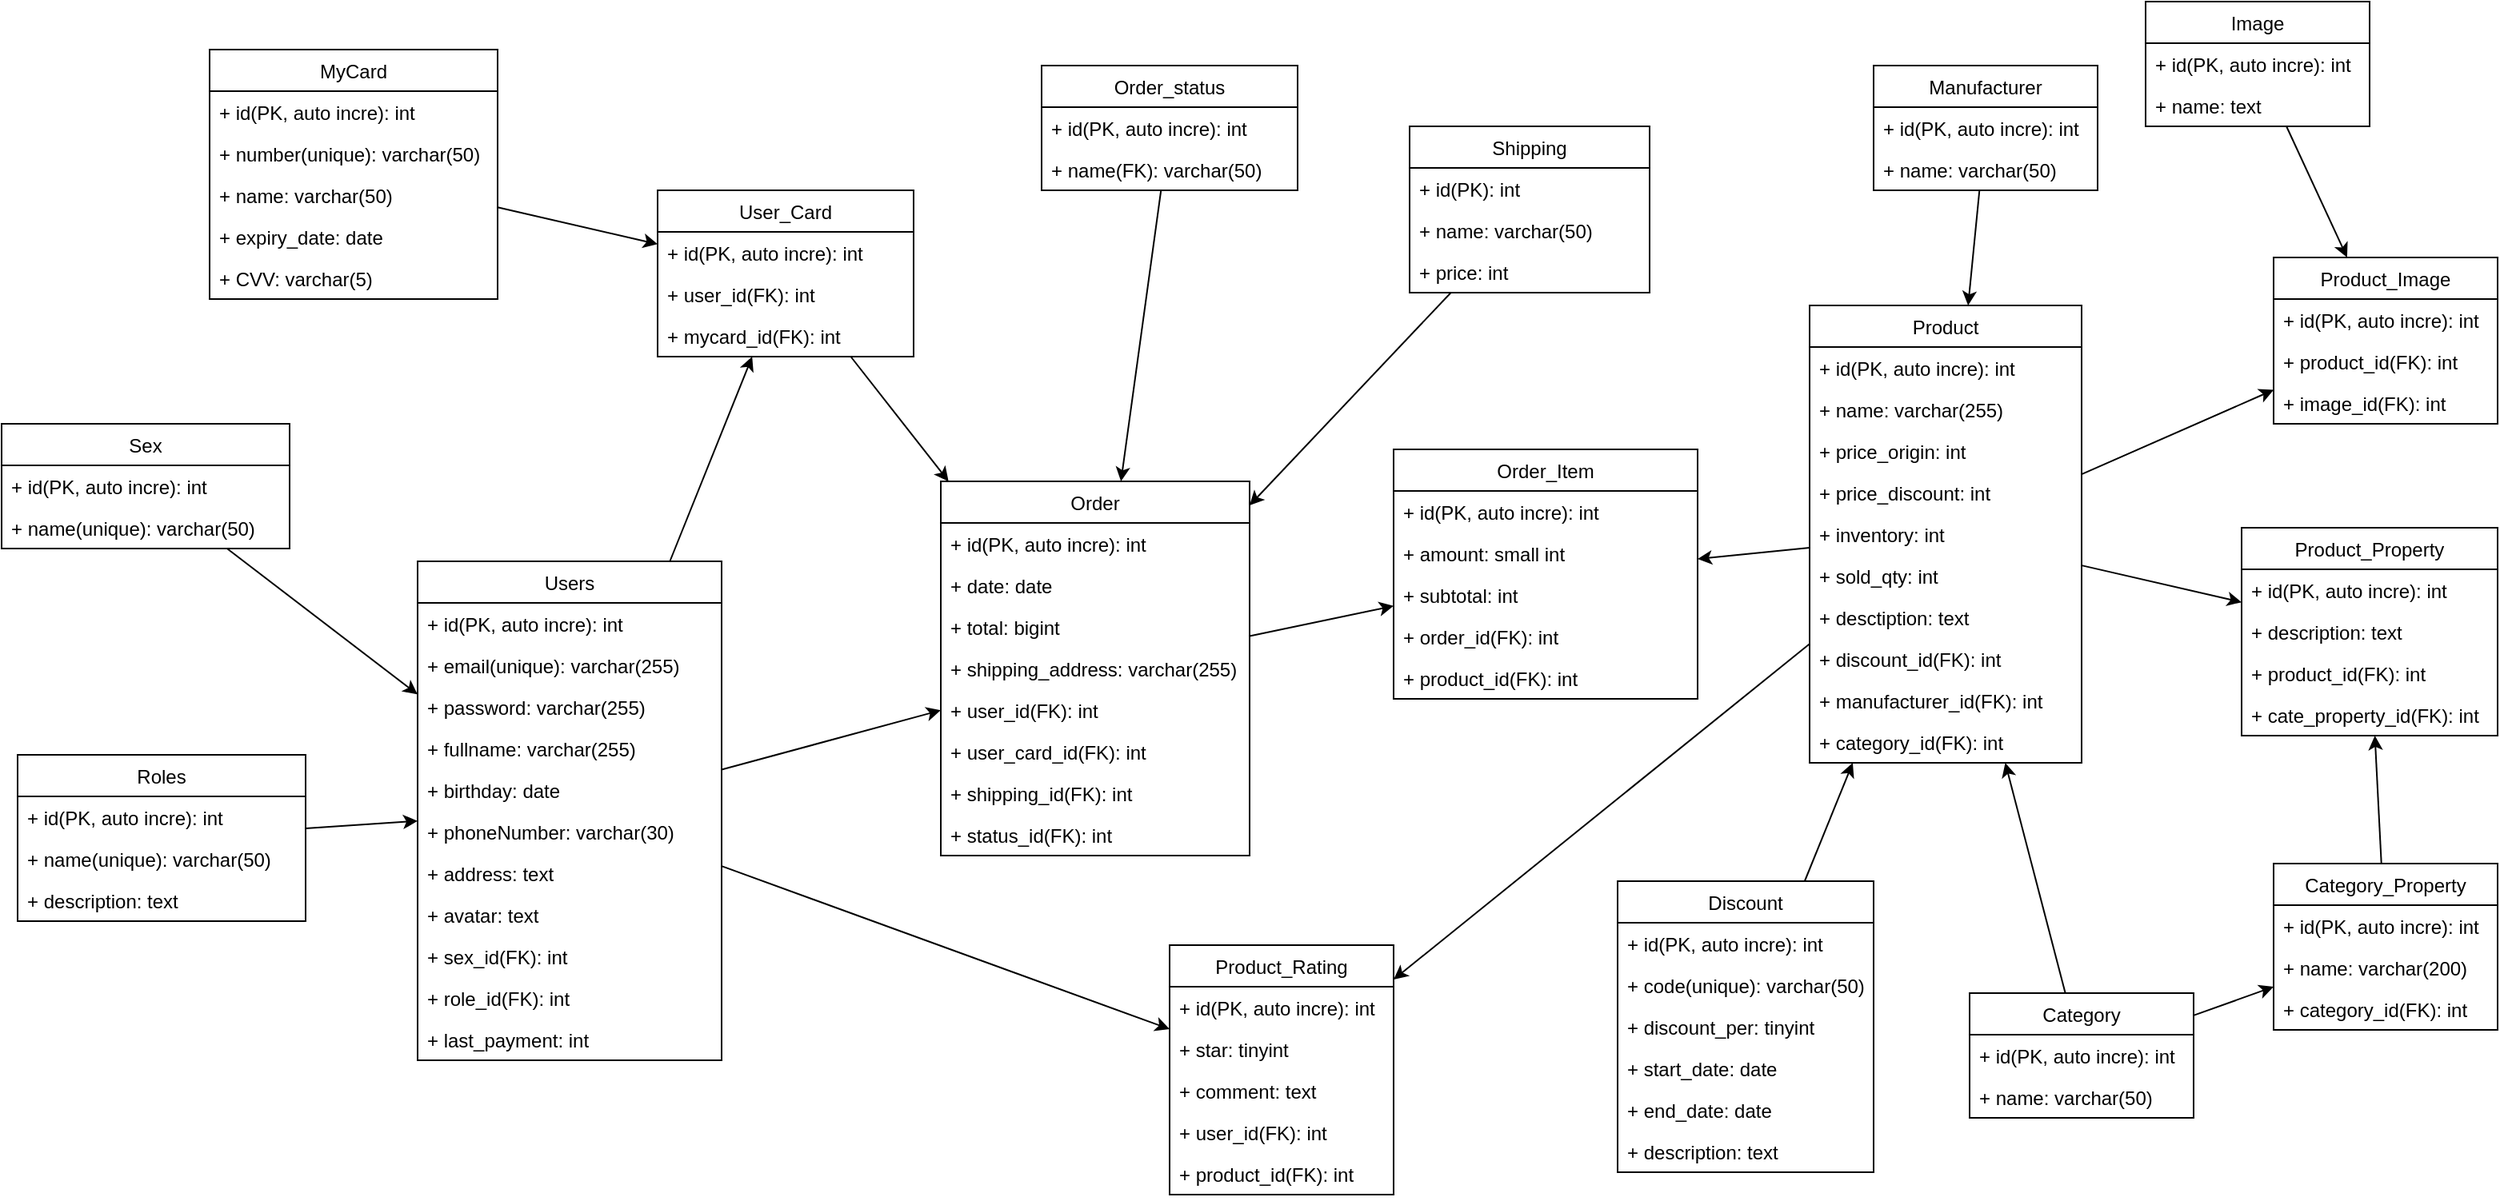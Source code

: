 <mxfile version="20.8.21" type="device"><diagram id="pCCXOSY00g3fwWu3y9kj" name="Page-1"><mxGraphModel dx="1434" dy="707" grid="0" gridSize="10" guides="1" tooltips="1" connect="1" arrows="1" fold="1" page="1" pageScale="1" pageWidth="1654" pageHeight="1169" math="0" shadow="0"><root><mxCell id="0"/><mxCell id="1" parent="0"/><mxCell id="ByuE5IIOljSIj743Fonj-1" value="Users" style="swimlane;fontStyle=0;childLayout=stackLayout;horizontal=1;startSize=26;fillColor=none;horizontalStack=0;resizeParent=1;resizeParentMax=0;resizeLast=0;collapsible=1;marginBottom=0;" parent="1" vertex="1"><mxGeometry x="320" y="360" width="190" height="312" as="geometry"/></mxCell><mxCell id="ByuE5IIOljSIj743Fonj-2" value="+ id(PK, auto incre): int" style="text;strokeColor=none;fillColor=none;align=left;verticalAlign=top;spacingLeft=4;spacingRight=4;overflow=hidden;rotatable=0;points=[[0,0.5],[1,0.5]];portConstraint=eastwest;" parent="ByuE5IIOljSIj743Fonj-1" vertex="1"><mxGeometry y="26" width="190" height="26" as="geometry"/></mxCell><mxCell id="ByuE5IIOljSIj743Fonj-3" value="+ email(unique): varchar(255)" style="text;strokeColor=none;fillColor=none;align=left;verticalAlign=top;spacingLeft=4;spacingRight=4;overflow=hidden;rotatable=0;points=[[0,0.5],[1,0.5]];portConstraint=eastwest;" parent="ByuE5IIOljSIj743Fonj-1" vertex="1"><mxGeometry y="52" width="190" height="26" as="geometry"/></mxCell><mxCell id="ByuE5IIOljSIj743Fonj-4" value="+ password: varchar(255)" style="text;strokeColor=none;fillColor=none;align=left;verticalAlign=top;spacingLeft=4;spacingRight=4;overflow=hidden;rotatable=0;points=[[0,0.5],[1,0.5]];portConstraint=eastwest;" parent="ByuE5IIOljSIj743Fonj-1" vertex="1"><mxGeometry y="78" width="190" height="26" as="geometry"/></mxCell><mxCell id="ByuE5IIOljSIj743Fonj-5" value="+ fullname: varchar(255)" style="text;strokeColor=none;fillColor=none;align=left;verticalAlign=top;spacingLeft=4;spacingRight=4;overflow=hidden;rotatable=0;points=[[0,0.5],[1,0.5]];portConstraint=eastwest;" parent="ByuE5IIOljSIj743Fonj-1" vertex="1"><mxGeometry y="104" width="190" height="26" as="geometry"/></mxCell><mxCell id="ByuE5IIOljSIj743Fonj-9" value="+ birthday: date" style="text;strokeColor=none;fillColor=none;align=left;verticalAlign=top;spacingLeft=4;spacingRight=4;overflow=hidden;rotatable=0;points=[[0,0.5],[1,0.5]];portConstraint=eastwest;" parent="ByuE5IIOljSIj743Fonj-1" vertex="1"><mxGeometry y="130" width="190" height="26" as="geometry"/></mxCell><mxCell id="ByuE5IIOljSIj743Fonj-6" value="+ phoneNumber: varchar(30)" style="text;strokeColor=none;fillColor=none;align=left;verticalAlign=top;spacingLeft=4;spacingRight=4;overflow=hidden;rotatable=0;points=[[0,0.5],[1,0.5]];portConstraint=eastwest;" parent="ByuE5IIOljSIj743Fonj-1" vertex="1"><mxGeometry y="156" width="190" height="26" as="geometry"/></mxCell><mxCell id="ByuE5IIOljSIj743Fonj-21" value="+ address: text" style="text;strokeColor=none;fillColor=none;align=left;verticalAlign=top;spacingLeft=4;spacingRight=4;overflow=hidden;rotatable=0;points=[[0,0.5],[1,0.5]];portConstraint=eastwest;" parent="ByuE5IIOljSIj743Fonj-1" vertex="1"><mxGeometry y="182" width="190" height="26" as="geometry"/></mxCell><mxCell id="WHbIZeG-tZngDObk2_3S-6" value="+ avatar: text" style="text;strokeColor=none;fillColor=none;align=left;verticalAlign=top;spacingLeft=4;spacingRight=4;overflow=hidden;rotatable=0;points=[[0,0.5],[1,0.5]];portConstraint=eastwest;" parent="ByuE5IIOljSIj743Fonj-1" vertex="1"><mxGeometry y="208" width="190" height="26" as="geometry"/></mxCell><mxCell id="ByuE5IIOljSIj743Fonj-7" value="+ sex_id(FK): int " style="text;strokeColor=none;fillColor=none;align=left;verticalAlign=top;spacingLeft=4;spacingRight=4;overflow=hidden;rotatable=0;points=[[0,0.5],[1,0.5]];portConstraint=eastwest;" parent="ByuE5IIOljSIj743Fonj-1" vertex="1"><mxGeometry y="234" width="190" height="26" as="geometry"/></mxCell><mxCell id="ByuE5IIOljSIj743Fonj-42" value="+ role_id(FK): int " style="text;strokeColor=none;fillColor=none;align=left;verticalAlign=top;spacingLeft=4;spacingRight=4;overflow=hidden;rotatable=0;points=[[0,0.5],[1,0.5]];portConstraint=eastwest;" parent="ByuE5IIOljSIj743Fonj-1" vertex="1"><mxGeometry y="260" width="190" height="26" as="geometry"/></mxCell><mxCell id="WHbIZeG-tZngDObk2_3S-40" value="+ last_payment: int " style="text;strokeColor=none;fillColor=none;align=left;verticalAlign=top;spacingLeft=4;spacingRight=4;overflow=hidden;rotatable=0;points=[[0,0.5],[1,0.5]];portConstraint=eastwest;" parent="ByuE5IIOljSIj743Fonj-1" vertex="1"><mxGeometry y="286" width="190" height="26" as="geometry"/></mxCell><mxCell id="ByuE5IIOljSIj743Fonj-10" value="Sex" style="swimlane;fontStyle=0;childLayout=stackLayout;horizontal=1;startSize=26;fillColor=none;horizontalStack=0;resizeParent=1;resizeParentMax=0;resizeLast=0;collapsible=1;marginBottom=0;" parent="1" vertex="1"><mxGeometry x="60" y="274" width="180" height="78" as="geometry"/></mxCell><mxCell id="ByuE5IIOljSIj743Fonj-11" value="+ id(PK, auto incre): int" style="text;strokeColor=none;fillColor=none;align=left;verticalAlign=top;spacingLeft=4;spacingRight=4;overflow=hidden;rotatable=0;points=[[0,0.5],[1,0.5]];portConstraint=eastwest;" parent="ByuE5IIOljSIj743Fonj-10" vertex="1"><mxGeometry y="26" width="180" height="26" as="geometry"/></mxCell><mxCell id="ByuE5IIOljSIj743Fonj-12" value="+ name(unique): varchar(50)" style="text;strokeColor=none;fillColor=none;align=left;verticalAlign=top;spacingLeft=4;spacingRight=4;overflow=hidden;rotatable=0;points=[[0,0.5],[1,0.5]];portConstraint=eastwest;" parent="ByuE5IIOljSIj743Fonj-10" vertex="1"><mxGeometry y="52" width="180" height="26" as="geometry"/></mxCell><mxCell id="ByuE5IIOljSIj743Fonj-27" value="" style="endArrow=classic;html=1;rounded=0;" parent="1" source="ByuE5IIOljSIj743Fonj-10" target="ByuE5IIOljSIj743Fonj-1" edge="1"><mxGeometry width="50" height="50" relative="1" as="geometry"><mxPoint x="621.9" y="95.184" as="sourcePoint"/><mxPoint x="677" y="55.99" as="targetPoint"/></mxGeometry></mxCell><mxCell id="ByuE5IIOljSIj743Fonj-39" value="Roles" style="swimlane;fontStyle=0;childLayout=stackLayout;horizontal=1;startSize=26;fillColor=none;horizontalStack=0;resizeParent=1;resizeParentMax=0;resizeLast=0;collapsible=1;marginBottom=0;" parent="1" vertex="1"><mxGeometry x="70" y="481" width="180" height="104" as="geometry"/></mxCell><mxCell id="ByuE5IIOljSIj743Fonj-40" value="+ id(PK, auto incre): int" style="text;strokeColor=none;fillColor=none;align=left;verticalAlign=top;spacingLeft=4;spacingRight=4;overflow=hidden;rotatable=0;points=[[0,0.5],[1,0.5]];portConstraint=eastwest;" parent="ByuE5IIOljSIj743Fonj-39" vertex="1"><mxGeometry y="26" width="180" height="26" as="geometry"/></mxCell><mxCell id="ByuE5IIOljSIj743Fonj-41" value="+ name(unique): varchar(50)" style="text;strokeColor=none;fillColor=none;align=left;verticalAlign=top;spacingLeft=4;spacingRight=4;overflow=hidden;rotatable=0;points=[[0,0.5],[1,0.5]];portConstraint=eastwest;" parent="ByuE5IIOljSIj743Fonj-39" vertex="1"><mxGeometry y="52" width="180" height="26" as="geometry"/></mxCell><mxCell id="ByuE5IIOljSIj743Fonj-44" value="+ description: text" style="text;strokeColor=none;fillColor=none;align=left;verticalAlign=top;spacingLeft=4;spacingRight=4;overflow=hidden;rotatable=0;points=[[0,0.5],[1,0.5]];portConstraint=eastwest;" parent="ByuE5IIOljSIj743Fonj-39" vertex="1"><mxGeometry y="78" width="180" height="26" as="geometry"/></mxCell><mxCell id="ByuE5IIOljSIj743Fonj-43" value="" style="endArrow=classic;html=1;rounded=0;" parent="1" source="ByuE5IIOljSIj743Fonj-39" target="ByuE5IIOljSIj743Fonj-1" edge="1"><mxGeometry width="50" height="50" relative="1" as="geometry"><mxPoint x="202.34" y="31.7" as="sourcePoint"/><mxPoint x="248.48" y="98.018" as="targetPoint"/></mxGeometry></mxCell><mxCell id="ByuE5IIOljSIj743Fonj-45" value="Product" style="swimlane;fontStyle=0;childLayout=stackLayout;horizontal=1;startSize=26;fillColor=none;horizontalStack=0;resizeParent=1;resizeParentMax=0;resizeLast=0;collapsible=1;marginBottom=0;" parent="1" vertex="1"><mxGeometry x="1190" y="200" width="170" height="286" as="geometry"/></mxCell><mxCell id="ByuE5IIOljSIj743Fonj-46" value="+ id(PK, auto incre): int" style="text;strokeColor=none;fillColor=none;align=left;verticalAlign=top;spacingLeft=4;spacingRight=4;overflow=hidden;rotatable=0;points=[[0,0.5],[1,0.5]];portConstraint=eastwest;" parent="ByuE5IIOljSIj743Fonj-45" vertex="1"><mxGeometry y="26" width="170" height="26" as="geometry"/></mxCell><mxCell id="ByuE5IIOljSIj743Fonj-48" value="+ name: varchar(255)" style="text;strokeColor=none;fillColor=none;align=left;verticalAlign=top;spacingLeft=4;spacingRight=4;overflow=hidden;rotatable=0;points=[[0,0.5],[1,0.5]];portConstraint=eastwest;" parent="ByuE5IIOljSIj743Fonj-45" vertex="1"><mxGeometry y="52" width="170" height="26" as="geometry"/></mxCell><mxCell id="ByuE5IIOljSIj743Fonj-52" value="+ price_origin: int" style="text;strokeColor=none;fillColor=none;align=left;verticalAlign=top;spacingLeft=4;spacingRight=4;overflow=hidden;rotatable=0;points=[[0,0.5],[1,0.5]];portConstraint=eastwest;" parent="ByuE5IIOljSIj743Fonj-45" vertex="1"><mxGeometry y="78" width="170" height="26" as="geometry"/></mxCell><mxCell id="WHbIZeG-tZngDObk2_3S-39" value="+ price_discount: int" style="text;strokeColor=none;fillColor=none;align=left;verticalAlign=top;spacingLeft=4;spacingRight=4;overflow=hidden;rotatable=0;points=[[0,0.5],[1,0.5]];portConstraint=eastwest;" parent="ByuE5IIOljSIj743Fonj-45" vertex="1"><mxGeometry y="104" width="170" height="26" as="geometry"/></mxCell><mxCell id="ByuE5IIOljSIj743Fonj-94" value="+ inventory: int" style="text;strokeColor=none;fillColor=none;align=left;verticalAlign=top;spacingLeft=4;spacingRight=4;overflow=hidden;rotatable=0;points=[[0,0.5],[1,0.5]];portConstraint=eastwest;" parent="ByuE5IIOljSIj743Fonj-45" vertex="1"><mxGeometry y="130" width="170" height="26" as="geometry"/></mxCell><mxCell id="uLathXWh0T-gcdPRuInu-1" value="+ sold_qty: int" style="text;strokeColor=none;fillColor=none;align=left;verticalAlign=top;spacingLeft=4;spacingRight=4;overflow=hidden;rotatable=0;points=[[0,0.5],[1,0.5]];portConstraint=eastwest;" parent="ByuE5IIOljSIj743Fonj-45" vertex="1"><mxGeometry y="156" width="170" height="26" as="geometry"/></mxCell><mxCell id="ByuE5IIOljSIj743Fonj-51" value="+ desctiption: text" style="text;strokeColor=none;fillColor=none;align=left;verticalAlign=top;spacingLeft=4;spacingRight=4;overflow=hidden;rotatable=0;points=[[0,0.5],[1,0.5]];portConstraint=eastwest;" parent="ByuE5IIOljSIj743Fonj-45" vertex="1"><mxGeometry y="182" width="170" height="26" as="geometry"/></mxCell><mxCell id="ByuE5IIOljSIj743Fonj-131" value="+ discount_id(FK): int" style="text;strokeColor=none;fillColor=none;align=left;verticalAlign=top;spacingLeft=4;spacingRight=4;overflow=hidden;rotatable=0;points=[[0,0.5],[1,0.5]];portConstraint=eastwest;" parent="ByuE5IIOljSIj743Fonj-45" vertex="1"><mxGeometry y="208" width="170" height="26" as="geometry"/></mxCell><mxCell id="ByuE5IIOljSIj743Fonj-53" value="+ manufacturer_id(FK): int" style="text;strokeColor=none;fillColor=none;align=left;verticalAlign=top;spacingLeft=4;spacingRight=4;overflow=hidden;rotatable=0;points=[[0,0.5],[1,0.5]];portConstraint=eastwest;" parent="ByuE5IIOljSIj743Fonj-45" vertex="1"><mxGeometry y="234" width="170" height="26" as="geometry"/></mxCell><mxCell id="ByuE5IIOljSIj743Fonj-73" value="+ category_id(FK): int" style="text;strokeColor=none;fillColor=none;align=left;verticalAlign=top;spacingLeft=4;spacingRight=4;overflow=hidden;rotatable=0;points=[[0,0.5],[1,0.5]];portConstraint=eastwest;" parent="ByuE5IIOljSIj743Fonj-45" vertex="1"><mxGeometry y="260" width="170" height="26" as="geometry"/></mxCell><mxCell id="ByuE5IIOljSIj743Fonj-55" value="Manufacturer" style="swimlane;fontStyle=0;childLayout=stackLayout;horizontal=1;startSize=26;fillColor=none;horizontalStack=0;resizeParent=1;resizeParentMax=0;resizeLast=0;collapsible=1;marginBottom=0;" parent="1" vertex="1"><mxGeometry x="1230" y="50" width="140" height="78" as="geometry"/></mxCell><mxCell id="ByuE5IIOljSIj743Fonj-56" value="+ id(PK, auto incre): int" style="text;strokeColor=none;fillColor=none;align=left;verticalAlign=top;spacingLeft=4;spacingRight=4;overflow=hidden;rotatable=0;points=[[0,0.5],[1,0.5]];portConstraint=eastwest;" parent="ByuE5IIOljSIj743Fonj-55" vertex="1"><mxGeometry y="26" width="140" height="26" as="geometry"/></mxCell><mxCell id="ByuE5IIOljSIj743Fonj-57" value="+ name: varchar(50)" style="text;strokeColor=none;fillColor=none;align=left;verticalAlign=top;spacingLeft=4;spacingRight=4;overflow=hidden;rotatable=0;points=[[0,0.5],[1,0.5]];portConstraint=eastwest;" parent="ByuE5IIOljSIj743Fonj-55" vertex="1"><mxGeometry y="52" width="140" height="26" as="geometry"/></mxCell><mxCell id="ByuE5IIOljSIj743Fonj-61" value="" style="endArrow=classic;html=1;rounded=0;" parent="1" source="ByuE5IIOljSIj743Fonj-55" target="ByuE5IIOljSIj743Fonj-45" edge="1"><mxGeometry width="50" height="50" relative="1" as="geometry"><mxPoint x="201.62" y="148.616" as="sourcePoint"/><mxPoint x="250" y="164.942" as="targetPoint"/></mxGeometry></mxCell><mxCell id="ByuE5IIOljSIj743Fonj-62" value="Image" style="swimlane;fontStyle=0;childLayout=stackLayout;horizontal=1;startSize=26;fillColor=none;horizontalStack=0;resizeParent=1;resizeParentMax=0;resizeLast=0;collapsible=1;marginBottom=0;" parent="1" vertex="1"><mxGeometry x="1400" y="10" width="140" height="78" as="geometry"/></mxCell><mxCell id="ByuE5IIOljSIj743Fonj-63" value="+ id(PK, auto incre): int" style="text;strokeColor=none;fillColor=none;align=left;verticalAlign=top;spacingLeft=4;spacingRight=4;overflow=hidden;rotatable=0;points=[[0,0.5],[1,0.5]];portConstraint=eastwest;" parent="ByuE5IIOljSIj743Fonj-62" vertex="1"><mxGeometry y="26" width="140" height="26" as="geometry"/></mxCell><mxCell id="ByuE5IIOljSIj743Fonj-64" value="+ name: text" style="text;strokeColor=none;fillColor=none;align=left;verticalAlign=top;spacingLeft=4;spacingRight=4;overflow=hidden;rotatable=0;points=[[0,0.5],[1,0.5]];portConstraint=eastwest;" parent="ByuE5IIOljSIj743Fonj-62" vertex="1"><mxGeometry y="52" width="140" height="26" as="geometry"/></mxCell><mxCell id="ByuE5IIOljSIj743Fonj-65" value="Product_Image" style="swimlane;fontStyle=0;childLayout=stackLayout;horizontal=1;startSize=26;fillColor=none;horizontalStack=0;resizeParent=1;resizeParentMax=0;resizeLast=0;collapsible=1;marginBottom=0;" parent="1" vertex="1"><mxGeometry x="1480" y="170" width="140" height="104" as="geometry"/></mxCell><mxCell id="ByuE5IIOljSIj743Fonj-66" value="+ id(PK, auto incre): int" style="text;strokeColor=none;fillColor=none;align=left;verticalAlign=top;spacingLeft=4;spacingRight=4;overflow=hidden;rotatable=0;points=[[0,0.5],[1,0.5]];portConstraint=eastwest;" parent="ByuE5IIOljSIj743Fonj-65" vertex="1"><mxGeometry y="26" width="140" height="26" as="geometry"/></mxCell><mxCell id="ByuE5IIOljSIj743Fonj-67" value="+ product_id(FK): int" style="text;strokeColor=none;fillColor=none;align=left;verticalAlign=top;spacingLeft=4;spacingRight=4;overflow=hidden;rotatable=0;points=[[0,0.5],[1,0.5]];portConstraint=eastwest;" parent="ByuE5IIOljSIj743Fonj-65" vertex="1"><mxGeometry y="52" width="140" height="26" as="geometry"/></mxCell><mxCell id="ByuE5IIOljSIj743Fonj-72" value="+ image_id(FK): int" style="text;strokeColor=none;fillColor=none;align=left;verticalAlign=top;spacingLeft=4;spacingRight=4;overflow=hidden;rotatable=0;points=[[0,0.5],[1,0.5]];portConstraint=eastwest;" parent="ByuE5IIOljSIj743Fonj-65" vertex="1"><mxGeometry y="78" width="140" height="26" as="geometry"/></mxCell><mxCell id="ByuE5IIOljSIj743Fonj-69" value="" style="endArrow=classic;html=1;rounded=0;" parent="1" source="ByuE5IIOljSIj743Fonj-62" target="ByuE5IIOljSIj743Fonj-65" edge="1"><mxGeometry width="50" height="50" relative="1" as="geometry"><mxPoint x="199.32" y="448.658" as="sourcePoint"/><mxPoint x="360.34" y="466.64" as="targetPoint"/></mxGeometry></mxCell><mxCell id="ByuE5IIOljSIj743Fonj-71" value="" style="endArrow=classic;html=1;rounded=0;" parent="1" source="ByuE5IIOljSIj743Fonj-45" target="ByuE5IIOljSIj743Fonj-65" edge="1"><mxGeometry width="50" height="50" relative="1" as="geometry"><mxPoint x="132.38" y="556.24" as="sourcePoint"/><mxPoint x="186.92" y="591.778" as="targetPoint"/></mxGeometry></mxCell><mxCell id="ByuE5IIOljSIj743Fonj-74" value="Category" style="swimlane;fontStyle=0;childLayout=stackLayout;horizontal=1;startSize=26;fillColor=none;horizontalStack=0;resizeParent=1;resizeParentMax=0;resizeLast=0;collapsible=1;marginBottom=0;" parent="1" vertex="1"><mxGeometry x="1290" y="630" width="140" height="78" as="geometry"/></mxCell><mxCell id="ByuE5IIOljSIj743Fonj-75" value="+ id(PK, auto incre): int" style="text;strokeColor=none;fillColor=none;align=left;verticalAlign=top;spacingLeft=4;spacingRight=4;overflow=hidden;rotatable=0;points=[[0,0.5],[1,0.5]];portConstraint=eastwest;" parent="ByuE5IIOljSIj743Fonj-74" vertex="1"><mxGeometry y="26" width="140" height="26" as="geometry"/></mxCell><mxCell id="ByuE5IIOljSIj743Fonj-76" value="+ name: varchar(50)" style="text;strokeColor=none;fillColor=none;align=left;verticalAlign=top;spacingLeft=4;spacingRight=4;overflow=hidden;rotatable=0;points=[[0,0.5],[1,0.5]];portConstraint=eastwest;" parent="ByuE5IIOljSIj743Fonj-74" vertex="1"><mxGeometry y="52" width="140" height="26" as="geometry"/></mxCell><mxCell id="ByuE5IIOljSIj743Fonj-77" value="" style="endArrow=classic;html=1;rounded=0;" parent="1" source="ByuE5IIOljSIj743Fonj-74" target="ByuE5IIOljSIj743Fonj-45" edge="1"><mxGeometry width="50" height="50" relative="1" as="geometry"><mxPoint x="219.32" y="431.658" as="sourcePoint"/><mxPoint x="280.34" y="468.72" as="targetPoint"/></mxGeometry></mxCell><mxCell id="ByuE5IIOljSIj743Fonj-79" value="Category_Property" style="swimlane;fontStyle=0;childLayout=stackLayout;horizontal=1;startSize=26;fillColor=none;horizontalStack=0;resizeParent=1;resizeParentMax=0;resizeLast=0;collapsible=1;marginBottom=0;" parent="1" vertex="1"><mxGeometry x="1480" y="549" width="140" height="104" as="geometry"/></mxCell><mxCell id="ByuE5IIOljSIj743Fonj-80" value="+ id(PK, auto incre): int" style="text;strokeColor=none;fillColor=none;align=left;verticalAlign=top;spacingLeft=4;spacingRight=4;overflow=hidden;rotatable=0;points=[[0,0.5],[1,0.5]];portConstraint=eastwest;" parent="ByuE5IIOljSIj743Fonj-79" vertex="1"><mxGeometry y="26" width="140" height="26" as="geometry"/></mxCell><mxCell id="ByuE5IIOljSIj743Fonj-82" value="+ name: varchar(200)" style="text;strokeColor=none;fillColor=none;align=left;verticalAlign=top;spacingLeft=4;spacingRight=4;overflow=hidden;rotatable=0;points=[[0,0.5],[1,0.5]];portConstraint=eastwest;" parent="ByuE5IIOljSIj743Fonj-79" vertex="1"><mxGeometry y="52" width="140" height="26" as="geometry"/></mxCell><mxCell id="ByuE5IIOljSIj743Fonj-81" value="+ category_id(FK): int" style="text;strokeColor=none;fillColor=none;align=left;verticalAlign=top;spacingLeft=4;spacingRight=4;overflow=hidden;rotatable=0;points=[[0,0.5],[1,0.5]];portConstraint=eastwest;" parent="ByuE5IIOljSIj743Fonj-79" vertex="1"><mxGeometry y="78" width="140" height="26" as="geometry"/></mxCell><mxCell id="ByuE5IIOljSIj743Fonj-84" value="" style="endArrow=classic;html=1;rounded=0;" parent="1" source="ByuE5IIOljSIj743Fonj-74" target="ByuE5IIOljSIj743Fonj-79" edge="1"><mxGeometry width="50" height="50" relative="1" as="geometry"><mxPoint x="538.489" y="736" as="sourcePoint"/><mxPoint x="440" y="630.795" as="targetPoint"/></mxGeometry></mxCell><mxCell id="ByuE5IIOljSIj743Fonj-85" value="Product_Property" style="swimlane;fontStyle=0;childLayout=stackLayout;horizontal=1;startSize=26;fillColor=none;horizontalStack=0;resizeParent=1;resizeParentMax=0;resizeLast=0;collapsible=1;marginBottom=0;" parent="1" vertex="1"><mxGeometry x="1460" y="339" width="160" height="130" as="geometry"/></mxCell><mxCell id="ByuE5IIOljSIj743Fonj-86" value="+ id(PK, auto incre): int" style="text;strokeColor=none;fillColor=none;align=left;verticalAlign=top;spacingLeft=4;spacingRight=4;overflow=hidden;rotatable=0;points=[[0,0.5],[1,0.5]];portConstraint=eastwest;" parent="ByuE5IIOljSIj743Fonj-85" vertex="1"><mxGeometry y="26" width="160" height="26" as="geometry"/></mxCell><mxCell id="ByuE5IIOljSIj743Fonj-89" value="+ description: text" style="text;strokeColor=none;fillColor=none;align=left;verticalAlign=top;spacingLeft=4;spacingRight=4;overflow=hidden;rotatable=0;points=[[0,0.5],[1,0.5]];portConstraint=eastwest;" parent="ByuE5IIOljSIj743Fonj-85" vertex="1"><mxGeometry y="52" width="160" height="26" as="geometry"/></mxCell><mxCell id="ByuE5IIOljSIj743Fonj-87" value="+ product_id(FK): int" style="text;strokeColor=none;fillColor=none;align=left;verticalAlign=top;spacingLeft=4;spacingRight=4;overflow=hidden;rotatable=0;points=[[0,0.5],[1,0.5]];portConstraint=eastwest;" parent="ByuE5IIOljSIj743Fonj-85" vertex="1"><mxGeometry y="78" width="160" height="26" as="geometry"/></mxCell><mxCell id="ByuE5IIOljSIj743Fonj-90" value="+ cate_property_id(FK): int" style="text;strokeColor=none;fillColor=none;align=left;verticalAlign=top;spacingLeft=4;spacingRight=4;overflow=hidden;rotatable=0;points=[[0,0.5],[1,0.5]];portConstraint=eastwest;" parent="ByuE5IIOljSIj743Fonj-85" vertex="1"><mxGeometry y="104" width="160" height="26" as="geometry"/></mxCell><mxCell id="ByuE5IIOljSIj743Fonj-92" value="" style="endArrow=classic;html=1;rounded=0;" parent="1" source="ByuE5IIOljSIj743Fonj-45" target="ByuE5IIOljSIj743Fonj-85" edge="1"><mxGeometry width="50" height="50" relative="1" as="geometry"><mxPoint x="558.489" y="610" as="sourcePoint"/><mxPoint x="460.0" y="504.795" as="targetPoint"/></mxGeometry></mxCell><mxCell id="ByuE5IIOljSIj743Fonj-93" value="" style="endArrow=classic;html=1;rounded=0;" parent="1" source="ByuE5IIOljSIj743Fonj-79" target="ByuE5IIOljSIj743Fonj-85" edge="1"><mxGeometry width="50" height="50" relative="1" as="geometry"><mxPoint x="660" y="742.574" as="sourcePoint"/><mxPoint x="760" y="704.426" as="targetPoint"/></mxGeometry></mxCell><mxCell id="ByuE5IIOljSIj743Fonj-95" value="Order_Item" style="swimlane;fontStyle=0;childLayout=stackLayout;horizontal=1;startSize=26;fillColor=none;horizontalStack=0;resizeParent=1;resizeParentMax=0;resizeLast=0;collapsible=1;marginBottom=0;" parent="1" vertex="1"><mxGeometry x="930" y="290" width="190" height="156" as="geometry"/></mxCell><mxCell id="ByuE5IIOljSIj743Fonj-96" value="+ id(PK, auto incre): int" style="text;strokeColor=none;fillColor=none;align=left;verticalAlign=top;spacingLeft=4;spacingRight=4;overflow=hidden;rotatable=0;points=[[0,0.5],[1,0.5]];portConstraint=eastwest;" parent="ByuE5IIOljSIj743Fonj-95" vertex="1"><mxGeometry y="26" width="190" height="26" as="geometry"/></mxCell><mxCell id="ByuE5IIOljSIj743Fonj-98" value="+ amount: small int" style="text;strokeColor=none;fillColor=none;align=left;verticalAlign=top;spacingLeft=4;spacingRight=4;overflow=hidden;rotatable=0;points=[[0,0.5],[1,0.5]];portConstraint=eastwest;" parent="ByuE5IIOljSIj743Fonj-95" vertex="1"><mxGeometry y="52" width="190" height="26" as="geometry"/></mxCell><mxCell id="ByuE5IIOljSIj743Fonj-143" value="+ subtotal: int" style="text;strokeColor=none;fillColor=none;align=left;verticalAlign=top;spacingLeft=4;spacingRight=4;overflow=hidden;rotatable=0;points=[[0,0.5],[1,0.5]];portConstraint=eastwest;" parent="ByuE5IIOljSIj743Fonj-95" vertex="1"><mxGeometry y="78" width="190" height="26" as="geometry"/></mxCell><mxCell id="ByuE5IIOljSIj743Fonj-118" value="+ order_id(FK): int" style="text;strokeColor=none;fillColor=none;align=left;verticalAlign=top;spacingLeft=4;spacingRight=4;overflow=hidden;rotatable=0;points=[[0,0.5],[1,0.5]];portConstraint=eastwest;" parent="ByuE5IIOljSIj743Fonj-95" vertex="1"><mxGeometry y="104" width="190" height="26" as="geometry"/></mxCell><mxCell id="ByuE5IIOljSIj743Fonj-97" value="+ product_id(FK): int" style="text;strokeColor=none;fillColor=none;align=left;verticalAlign=top;spacingLeft=4;spacingRight=4;overflow=hidden;rotatable=0;points=[[0,0.5],[1,0.5]];portConstraint=eastwest;" parent="ByuE5IIOljSIj743Fonj-95" vertex="1"><mxGeometry y="130" width="190" height="26" as="geometry"/></mxCell><mxCell id="ByuE5IIOljSIj743Fonj-100" value="Order" style="swimlane;fontStyle=0;childLayout=stackLayout;horizontal=1;startSize=26;fillColor=none;horizontalStack=0;resizeParent=1;resizeParentMax=0;resizeLast=0;collapsible=1;marginBottom=0;" parent="1" vertex="1"><mxGeometry x="647" y="310" width="193" height="234" as="geometry"/></mxCell><mxCell id="ByuE5IIOljSIj743Fonj-101" value="+ id(PK, auto incre): int" style="text;strokeColor=none;fillColor=none;align=left;verticalAlign=top;spacingLeft=4;spacingRight=4;overflow=hidden;rotatable=0;points=[[0,0.5],[1,0.5]];portConstraint=eastwest;" parent="ByuE5IIOljSIj743Fonj-100" vertex="1"><mxGeometry y="26" width="193" height="26" as="geometry"/></mxCell><mxCell id="ByuE5IIOljSIj743Fonj-103" value="+ date: date" style="text;strokeColor=none;fillColor=none;align=left;verticalAlign=top;spacingLeft=4;spacingRight=4;overflow=hidden;rotatable=0;points=[[0,0.5],[1,0.5]];portConstraint=eastwest;" parent="ByuE5IIOljSIj743Fonj-100" vertex="1"><mxGeometry y="52" width="193" height="26" as="geometry"/></mxCell><mxCell id="ByuE5IIOljSIj743Fonj-112" value="+ total: bigint" style="text;strokeColor=none;fillColor=none;align=left;verticalAlign=top;spacingLeft=4;spacingRight=4;overflow=hidden;rotatable=0;points=[[0,0.5],[1,0.5]];portConstraint=eastwest;" parent="ByuE5IIOljSIj743Fonj-100" vertex="1"><mxGeometry y="78" width="193" height="26" as="geometry"/></mxCell><mxCell id="ByuE5IIOljSIj743Fonj-145" value="+ shipping_address: varchar(255)" style="text;strokeColor=none;fillColor=none;align=left;verticalAlign=top;spacingLeft=4;spacingRight=4;overflow=hidden;rotatable=0;points=[[0,0.5],[1,0.5]];portConstraint=eastwest;" parent="ByuE5IIOljSIj743Fonj-100" vertex="1"><mxGeometry y="104" width="193" height="26" as="geometry"/></mxCell><mxCell id="ByuE5IIOljSIj743Fonj-102" value="+ user_id(FK): int" style="text;strokeColor=none;fillColor=none;align=left;verticalAlign=top;spacingLeft=4;spacingRight=4;overflow=hidden;rotatable=0;points=[[0,0.5],[1,0.5]];portConstraint=eastwest;" parent="ByuE5IIOljSIj743Fonj-100" vertex="1"><mxGeometry y="130" width="193" height="26" as="geometry"/></mxCell><mxCell id="ByuE5IIOljSIj743Fonj-113" value="+ user_card_id(FK): int" style="text;strokeColor=none;fillColor=none;align=left;verticalAlign=top;spacingLeft=4;spacingRight=4;overflow=hidden;rotatable=0;points=[[0,0.5],[1,0.5]];portConstraint=eastwest;" parent="ByuE5IIOljSIj743Fonj-100" vertex="1"><mxGeometry y="156" width="193" height="26" as="geometry"/></mxCell><mxCell id="ByuE5IIOljSIj743Fonj-99" value="+ shipping_id(FK): int" style="text;strokeColor=none;fillColor=none;align=left;verticalAlign=top;spacingLeft=4;spacingRight=4;overflow=hidden;rotatable=0;points=[[0,0.5],[1,0.5]];portConstraint=eastwest;" parent="ByuE5IIOljSIj743Fonj-100" vertex="1"><mxGeometry y="182" width="193" height="26" as="geometry"/></mxCell><mxCell id="ByuE5IIOljSIj743Fonj-115" value="+ status_id(FK): int" style="text;strokeColor=none;fillColor=none;align=left;verticalAlign=top;spacingLeft=4;spacingRight=4;overflow=hidden;rotatable=0;points=[[0,0.5],[1,0.5]];portConstraint=eastwest;" parent="ByuE5IIOljSIj743Fonj-100" vertex="1"><mxGeometry y="208" width="193" height="26" as="geometry"/></mxCell><mxCell id="ByuE5IIOljSIj743Fonj-105" value="" style="endArrow=classic;html=1;rounded=0;" parent="1" source="ByuE5IIOljSIj743Fonj-1" target="ByuE5IIOljSIj743Fonj-100" edge="1"><mxGeometry width="50" height="50" relative="1" as="geometry"><mxPoint x="440" y="169.472" as="sourcePoint"/><mxPoint x="490" y="154.984" as="targetPoint"/></mxGeometry></mxCell><mxCell id="ByuE5IIOljSIj743Fonj-106" value="Order_status" style="swimlane;fontStyle=0;childLayout=stackLayout;horizontal=1;startSize=26;fillColor=none;horizontalStack=0;resizeParent=1;resizeParentMax=0;resizeLast=0;collapsible=1;marginBottom=0;" parent="1" vertex="1"><mxGeometry x="710" y="50" width="160" height="78" as="geometry"/></mxCell><mxCell id="ByuE5IIOljSIj743Fonj-107" value="+ id(PK, auto incre): int" style="text;strokeColor=none;fillColor=none;align=left;verticalAlign=top;spacingLeft=4;spacingRight=4;overflow=hidden;rotatable=0;points=[[0,0.5],[1,0.5]];portConstraint=eastwest;" parent="ByuE5IIOljSIj743Fonj-106" vertex="1"><mxGeometry y="26" width="160" height="26" as="geometry"/></mxCell><mxCell id="ByuE5IIOljSIj743Fonj-108" value="+ name(FK): varchar(50)" style="text;strokeColor=none;fillColor=none;align=left;verticalAlign=top;spacingLeft=4;spacingRight=4;overflow=hidden;rotatable=0;points=[[0,0.5],[1,0.5]];portConstraint=eastwest;" parent="ByuE5IIOljSIj743Fonj-106" vertex="1"><mxGeometry y="52" width="160" height="26" as="geometry"/></mxCell><mxCell id="ByuE5IIOljSIj743Fonj-111" value="" style="endArrow=classic;html=1;rounded=0;" parent="1" source="ByuE5IIOljSIj743Fonj-106" target="ByuE5IIOljSIj743Fonj-100" edge="1"><mxGeometry width="50" height="50" relative="1" as="geometry"><mxPoint x="677.6" y="151.552" as="sourcePoint"/><mxPoint x="640.6" y="159.82" as="targetPoint"/></mxGeometry></mxCell><mxCell id="ByuE5IIOljSIj743Fonj-116" value="" style="endArrow=classic;html=1;rounded=0;" parent="1" source="ByuE5IIOljSIj743Fonj-45" target="ByuE5IIOljSIj743Fonj-95" edge="1"><mxGeometry width="50" height="50" relative="1" as="geometry"><mxPoint x="440" y="240.764" as="sourcePoint"/><mxPoint x="710" y="365.146" as="targetPoint"/></mxGeometry></mxCell><mxCell id="ByuE5IIOljSIj743Fonj-117" value="" style="endArrow=classic;html=1;rounded=0;" parent="1" source="ByuE5IIOljSIj743Fonj-100" target="ByuE5IIOljSIj743Fonj-95" edge="1"><mxGeometry width="50" height="50" relative="1" as="geometry"><mxPoint x="860" y="350" as="sourcePoint"/><mxPoint x="870" y="394.333" as="targetPoint"/></mxGeometry></mxCell><mxCell id="ByuE5IIOljSIj743Fonj-128" value="" style="endArrow=classic;html=1;rounded=0;" parent="1" source="WHbIZeG-tZngDObk2_3S-31" target="ByuE5IIOljSIj743Fonj-100" edge="1"><mxGeometry width="50" height="50" relative="1" as="geometry"><mxPoint x="604.348" y="50" as="sourcePoint"/><mxPoint x="810" y="290" as="targetPoint"/></mxGeometry></mxCell><mxCell id="ByuE5IIOljSIj743Fonj-134" value="Shipping" style="swimlane;fontStyle=0;childLayout=stackLayout;horizontal=1;startSize=26;fillColor=none;horizontalStack=0;resizeParent=1;resizeParentMax=0;resizeLast=0;collapsible=1;marginBottom=0;" parent="1" vertex="1"><mxGeometry x="940" y="88" width="150" height="104" as="geometry"/></mxCell><mxCell id="ByuE5IIOljSIj743Fonj-135" value="+ id(PK): int" style="text;strokeColor=none;fillColor=none;align=left;verticalAlign=top;spacingLeft=4;spacingRight=4;overflow=hidden;rotatable=0;points=[[0,0.5],[1,0.5]];portConstraint=eastwest;" parent="ByuE5IIOljSIj743Fonj-134" vertex="1"><mxGeometry y="26" width="150" height="26" as="geometry"/></mxCell><mxCell id="ByuE5IIOljSIj743Fonj-136" value="+ name: varchar(50)" style="text;strokeColor=none;fillColor=none;align=left;verticalAlign=top;spacingLeft=4;spacingRight=4;overflow=hidden;rotatable=0;points=[[0,0.5],[1,0.5]];portConstraint=eastwest;" parent="ByuE5IIOljSIj743Fonj-134" vertex="1"><mxGeometry y="52" width="150" height="26" as="geometry"/></mxCell><mxCell id="ByuE5IIOljSIj743Fonj-137" value="+ price: int" style="text;strokeColor=none;fillColor=none;align=left;verticalAlign=top;spacingLeft=4;spacingRight=4;overflow=hidden;rotatable=0;points=[[0,0.5],[1,0.5]];portConstraint=eastwest;" parent="ByuE5IIOljSIj743Fonj-134" vertex="1"><mxGeometry y="78" width="150" height="26" as="geometry"/></mxCell><mxCell id="ByuE5IIOljSIj743Fonj-144" value="" style="endArrow=classic;html=1;rounded=0;" parent="1" source="ByuE5IIOljSIj743Fonj-134" target="ByuE5IIOljSIj743Fonj-100" edge="1"><mxGeometry width="50" height="50" relative="1" as="geometry"><mxPoint x="721.561" y="284.0" as="sourcePoint"/><mxPoint x="880" y="429.661" as="targetPoint"/></mxGeometry></mxCell><mxCell id="ByuE5IIOljSIj743Fonj-155" value="Product_Rating" style="swimlane;fontStyle=0;childLayout=stackLayout;horizontal=1;startSize=26;fillColor=none;horizontalStack=0;resizeParent=1;resizeParentMax=0;resizeLast=0;collapsible=1;marginBottom=0;" parent="1" vertex="1"><mxGeometry x="790" y="600" width="140" height="156" as="geometry"/></mxCell><mxCell id="ByuE5IIOljSIj743Fonj-156" value="+ id(PK, auto incre): int" style="text;strokeColor=none;fillColor=none;align=left;verticalAlign=top;spacingLeft=4;spacingRight=4;overflow=hidden;rotatable=0;points=[[0,0.5],[1,0.5]];portConstraint=eastwest;" parent="ByuE5IIOljSIj743Fonj-155" vertex="1"><mxGeometry y="26" width="140" height="26" as="geometry"/></mxCell><mxCell id="ByuE5IIOljSIj743Fonj-153" value="+ star: tinyint" style="text;strokeColor=none;fillColor=none;align=left;verticalAlign=top;spacingLeft=4;spacingRight=4;overflow=hidden;rotatable=0;points=[[0,0.5],[1,0.5]];portConstraint=eastwest;" parent="ByuE5IIOljSIj743Fonj-155" vertex="1"><mxGeometry y="52" width="140" height="26" as="geometry"/></mxCell><mxCell id="ByuE5IIOljSIj743Fonj-154" value="+ comment: text" style="text;strokeColor=none;fillColor=none;align=left;verticalAlign=top;spacingLeft=4;spacingRight=4;overflow=hidden;rotatable=0;points=[[0,0.5],[1,0.5]];portConstraint=eastwest;" parent="ByuE5IIOljSIj743Fonj-155" vertex="1"><mxGeometry y="78" width="140" height="26" as="geometry"/></mxCell><mxCell id="ByuE5IIOljSIj743Fonj-161" value="+ user_id(FK): int" style="text;strokeColor=none;fillColor=none;align=left;verticalAlign=top;spacingLeft=4;spacingRight=4;overflow=hidden;rotatable=0;points=[[0,0.5],[1,0.5]];portConstraint=eastwest;" parent="ByuE5IIOljSIj743Fonj-155" vertex="1"><mxGeometry y="104" width="140" height="26" as="geometry"/></mxCell><mxCell id="ByuE5IIOljSIj743Fonj-158" value="+ product_id(FK): int" style="text;strokeColor=none;fillColor=none;align=left;verticalAlign=top;spacingLeft=4;spacingRight=4;overflow=hidden;rotatable=0;points=[[0,0.5],[1,0.5]];portConstraint=eastwest;" parent="ByuE5IIOljSIj743Fonj-155" vertex="1"><mxGeometry y="130" width="140" height="26" as="geometry"/></mxCell><mxCell id="ByuE5IIOljSIj743Fonj-160" value="" style="endArrow=classic;html=1;rounded=0;" parent="1" source="ByuE5IIOljSIj743Fonj-45" target="ByuE5IIOljSIj743Fonj-155" edge="1"><mxGeometry width="50" height="50" relative="1" as="geometry"><mxPoint x="1280" y="761.826" as="sourcePoint"/><mxPoint x="1190" y="728.174" as="targetPoint"/></mxGeometry></mxCell><mxCell id="ByuE5IIOljSIj743Fonj-163" value="" style="endArrow=classic;html=1;rounded=0;" parent="1" source="ByuE5IIOljSIj743Fonj-1" target="ByuE5IIOljSIj743Fonj-155" edge="1"><mxGeometry width="50" height="50" relative="1" as="geometry"><mxPoint x="590" y="740" as="sourcePoint"/><mxPoint x="380" y="910" as="targetPoint"/></mxGeometry></mxCell><mxCell id="WHbIZeG-tZngDObk2_3S-1" value="MyCard" style="swimlane;fontStyle=0;childLayout=stackLayout;horizontal=1;startSize=26;fillColor=none;horizontalStack=0;resizeParent=1;resizeParentMax=0;resizeLast=0;collapsible=1;marginBottom=0;" parent="1" vertex="1"><mxGeometry x="190" y="40" width="180" height="156" as="geometry"/></mxCell><mxCell id="WHbIZeG-tZngDObk2_3S-2" value="+ id(PK, auto incre): int" style="text;strokeColor=none;fillColor=none;align=left;verticalAlign=top;spacingLeft=4;spacingRight=4;overflow=hidden;rotatable=0;points=[[0,0.5],[1,0.5]];portConstraint=eastwest;" parent="WHbIZeG-tZngDObk2_3S-1" vertex="1"><mxGeometry y="26" width="180" height="26" as="geometry"/></mxCell><mxCell id="WHbIZeG-tZngDObk2_3S-3" value="+ number(unique): varchar(50)" style="text;strokeColor=none;fillColor=none;align=left;verticalAlign=top;spacingLeft=4;spacingRight=4;overflow=hidden;rotatable=0;points=[[0,0.5],[1,0.5]];portConstraint=eastwest;" parent="WHbIZeG-tZngDObk2_3S-1" vertex="1"><mxGeometry y="52" width="180" height="26" as="geometry"/></mxCell><mxCell id="WHbIZeG-tZngDObk2_3S-16" value="+ name: varchar(50)" style="text;strokeColor=none;fillColor=none;align=left;verticalAlign=top;spacingLeft=4;spacingRight=4;overflow=hidden;rotatable=0;points=[[0,0.5],[1,0.5]];portConstraint=eastwest;" parent="WHbIZeG-tZngDObk2_3S-1" vertex="1"><mxGeometry y="78" width="180" height="26" as="geometry"/></mxCell><mxCell id="WHbIZeG-tZngDObk2_3S-17" value="+ expiry_date: date" style="text;strokeColor=none;fillColor=none;align=left;verticalAlign=top;spacingLeft=4;spacingRight=4;overflow=hidden;rotatable=0;points=[[0,0.5],[1,0.5]];portConstraint=eastwest;" parent="WHbIZeG-tZngDObk2_3S-1" vertex="1"><mxGeometry y="104" width="180" height="26" as="geometry"/></mxCell><mxCell id="gM3sYyIXbbeJ5lE-Z4S6-1" value="+ CVV: varchar(5)" style="text;strokeColor=none;fillColor=none;align=left;verticalAlign=top;spacingLeft=4;spacingRight=4;overflow=hidden;rotatable=0;points=[[0,0.5],[1,0.5]];portConstraint=eastwest;" parent="WHbIZeG-tZngDObk2_3S-1" vertex="1"><mxGeometry y="130" width="180" height="26" as="geometry"/></mxCell><mxCell id="WHbIZeG-tZngDObk2_3S-31" value="User_Card" style="swimlane;fontStyle=0;childLayout=stackLayout;horizontal=1;startSize=26;fillColor=none;horizontalStack=0;resizeParent=1;resizeParentMax=0;resizeLast=0;collapsible=1;marginBottom=0;" parent="1" vertex="1"><mxGeometry x="470" y="128" width="160" height="104" as="geometry"/></mxCell><mxCell id="WHbIZeG-tZngDObk2_3S-32" value="+ id(PK, auto incre): int" style="text;strokeColor=none;fillColor=none;align=left;verticalAlign=top;spacingLeft=4;spacingRight=4;overflow=hidden;rotatable=0;points=[[0,0.5],[1,0.5]];portConstraint=eastwest;" parent="WHbIZeG-tZngDObk2_3S-31" vertex="1"><mxGeometry y="26" width="160" height="26" as="geometry"/></mxCell><mxCell id="WHbIZeG-tZngDObk2_3S-33" value="+ user_id(FK): int" style="text;strokeColor=none;fillColor=none;align=left;verticalAlign=top;spacingLeft=4;spacingRight=4;overflow=hidden;rotatable=0;points=[[0,0.5],[1,0.5]];portConstraint=eastwest;" parent="WHbIZeG-tZngDObk2_3S-31" vertex="1"><mxGeometry y="52" width="160" height="26" as="geometry"/></mxCell><mxCell id="WHbIZeG-tZngDObk2_3S-34" value="+ mycard_id(FK): int" style="text;strokeColor=none;fillColor=none;align=left;verticalAlign=top;spacingLeft=4;spacingRight=4;overflow=hidden;rotatable=0;points=[[0,0.5],[1,0.5]];portConstraint=eastwest;" parent="WHbIZeG-tZngDObk2_3S-31" vertex="1"><mxGeometry y="78" width="160" height="26" as="geometry"/></mxCell><mxCell id="WHbIZeG-tZngDObk2_3S-36" value="" style="endArrow=classic;html=1;rounded=0;" parent="1" source="ByuE5IIOljSIj743Fonj-1" target="WHbIZeG-tZngDObk2_3S-31" edge="1"><mxGeometry width="50" height="50" relative="1" as="geometry"><mxPoint x="398.536" y="486" as="sourcePoint"/><mxPoint x="385.987" y="595" as="targetPoint"/></mxGeometry></mxCell><mxCell id="WHbIZeG-tZngDObk2_3S-37" value="" style="endArrow=classic;html=1;rounded=0;" parent="1" source="WHbIZeG-tZngDObk2_3S-1" target="WHbIZeG-tZngDObk2_3S-31" edge="1"><mxGeometry width="50" height="50" relative="1" as="geometry"><mxPoint x="250" y="700" as="sourcePoint"/><mxPoint x="187.039" y="595" as="targetPoint"/></mxGeometry></mxCell><mxCell id="WHbIZeG-tZngDObk2_3S-41" value="Discount" style="swimlane;fontStyle=0;childLayout=stackLayout;horizontal=1;startSize=26;fillColor=none;horizontalStack=0;resizeParent=1;resizeParentMax=0;resizeLast=0;collapsible=1;marginBottom=0;" parent="1" vertex="1"><mxGeometry x="1070" y="560" width="160" height="182" as="geometry"/></mxCell><mxCell id="WHbIZeG-tZngDObk2_3S-42" value="+ id(PK, auto incre): int" style="text;strokeColor=none;fillColor=none;align=left;verticalAlign=top;spacingLeft=4;spacingRight=4;overflow=hidden;rotatable=0;points=[[0,0.5],[1,0.5]];portConstraint=eastwest;" parent="WHbIZeG-tZngDObk2_3S-41" vertex="1"><mxGeometry y="26" width="160" height="26" as="geometry"/></mxCell><mxCell id="WHbIZeG-tZngDObk2_3S-43" value="+ code(unique): varchar(50)" style="text;strokeColor=none;fillColor=none;align=left;verticalAlign=top;spacingLeft=4;spacingRight=4;overflow=hidden;rotatable=0;points=[[0,0.5],[1,0.5]];portConstraint=eastwest;" parent="WHbIZeG-tZngDObk2_3S-41" vertex="1"><mxGeometry y="52" width="160" height="26" as="geometry"/></mxCell><mxCell id="WHbIZeG-tZngDObk2_3S-45" value="+ discount_per: tinyint" style="text;strokeColor=none;fillColor=none;align=left;verticalAlign=top;spacingLeft=4;spacingRight=4;overflow=hidden;rotatable=0;points=[[0,0.5],[1,0.5]];portConstraint=eastwest;" parent="WHbIZeG-tZngDObk2_3S-41" vertex="1"><mxGeometry y="78" width="160" height="26" as="geometry"/></mxCell><mxCell id="WHbIZeG-tZngDObk2_3S-46" value="+ start_date: date" style="text;strokeColor=none;fillColor=none;align=left;verticalAlign=top;spacingLeft=4;spacingRight=4;overflow=hidden;rotatable=0;points=[[0,0.5],[1,0.5]];portConstraint=eastwest;" parent="WHbIZeG-tZngDObk2_3S-41" vertex="1"><mxGeometry y="104" width="160" height="26" as="geometry"/></mxCell><mxCell id="WHbIZeG-tZngDObk2_3S-47" value="+ end_date: date" style="text;strokeColor=none;fillColor=none;align=left;verticalAlign=top;spacingLeft=4;spacingRight=4;overflow=hidden;rotatable=0;points=[[0,0.5],[1,0.5]];portConstraint=eastwest;" parent="WHbIZeG-tZngDObk2_3S-41" vertex="1"><mxGeometry y="130" width="160" height="26" as="geometry"/></mxCell><mxCell id="WHbIZeG-tZngDObk2_3S-44" value="+ description: text" style="text;strokeColor=none;fillColor=none;align=left;verticalAlign=top;spacingLeft=4;spacingRight=4;overflow=hidden;rotatable=0;points=[[0,0.5],[1,0.5]];portConstraint=eastwest;" parent="WHbIZeG-tZngDObk2_3S-41" vertex="1"><mxGeometry y="156" width="160" height="26" as="geometry"/></mxCell><mxCell id="WHbIZeG-tZngDObk2_3S-48" value="" style="endArrow=classic;html=1;rounded=0;" parent="1" source="WHbIZeG-tZngDObk2_3S-41" target="ByuE5IIOljSIj743Fonj-45" edge="1"><mxGeometry width="50" height="50" relative="1" as="geometry"><mxPoint x="1365.356" y="580" as="sourcePoint"/><mxPoint x="1343.577" y="522" as="targetPoint"/></mxGeometry></mxCell></root></mxGraphModel></diagram></mxfile>